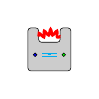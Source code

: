 \begin{tikzpicture}[x=0.6ex,y=0.6ex]
    
    \begin{scope}[rotate=0,very thin]
     \filldraw[fill=black!20,rounded corners=1](-3,-3) -- (3,-3) -- (3,3) --(1.5,3) --(1.5,1) -- (-1.5,1) -- (-1.5,3) -- (-3,3) -- cycle;
     
        \draw[
red, line width=1, decorate, decoration={snake,amplitude=1,segment length=2}](-1.5,1.8) .. controls(0,2.5) .. (1.5,1.8);
     \begin{scope}[shift={(0,0)}]
        \filldraw[fill=green] (2,-0.75) circle (0.25);
        \filldraw[fill=blue] (-2,-0.75) circle (0.25);



        \begin{scope}[color=cyan]
            \draw (-1,-.5) -- (1,-0.5);
            \draw (-.25,-.75) -- (.25,-.75);
            \draw (-1,-1) -- (1,-1);
        \end{scope}
       \end{scope}
    \end{scope}
\end{tikzpicture}